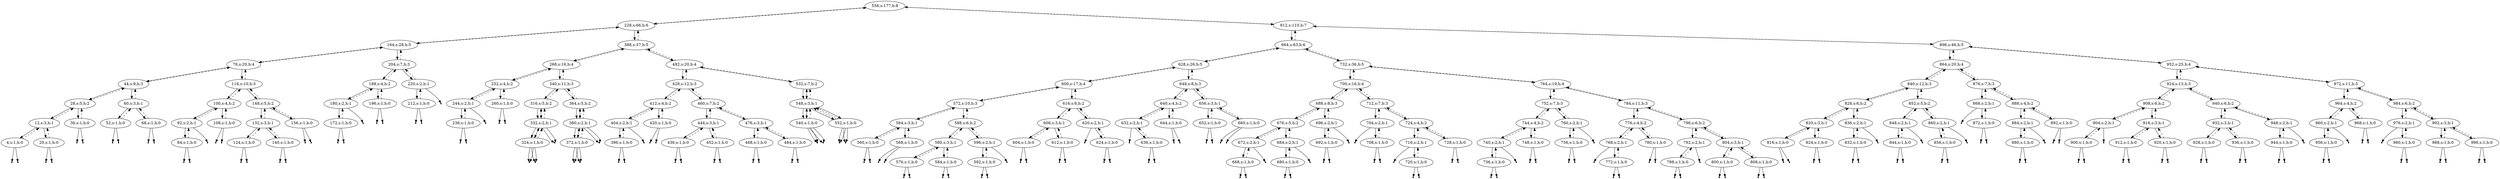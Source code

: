 digraph Blahblah{
{rank = same ; "556"};
nulll4 [shape=point];
4 -> nulll4;
4[label="4,s:1,h:0"];
4 -> 12[style=dashed];
nullr4 [shape=point];
4 -> nullr4;
12 -> 4;
12[label="12,s:3,h:1"];
12 -> 28[style=dashed];
nulll20 [shape=point];
20 -> nulll20;
20[label="20,s:1,h:0"];
20 -> 12[style=dashed];
nullr20 [shape=point];
20 -> nullr20;
12 -> 20;
28 -> 12;
28[label="28,s:5,h:2"];
28 -> 44[style=dashed];
nulll36 [shape=point];
36 -> nulll36;
36[label="36,s:1,h:0"];
36 -> 28[style=dashed];
nullr36 [shape=point];
36 -> nullr36;
28 -> 36;
44 -> 28;
44[label="44,s:9,h:3"];
44 -> 76[style=dashed];
nulll52 [shape=point];
52 -> nulll52;
52[label="52,s:1,h:0"];
52 -> 60[style=dashed];
nullr52 [shape=point];
52 -> nullr52;
60 -> 52;
60[label="60,s:3,h:1"];
60 -> 44[style=dashed];
nulll68 [shape=point];
68 -> nulll68;
68[label="68,s:1,h:0"];
68 -> 60[style=dashed];
nullr68 [shape=point];
68 -> nullr68;
60 -> 68;
44 -> 60;
76 -> 44;
76[label="76,s:20,h:4"];
76 -> 164[style=dashed];
nulll84 [shape=point];
84 -> nulll84;
84[label="84,s:1,h:0"];
84 -> 92[style=dashed];
nullr84 [shape=point];
84 -> nullr84;
92 -> 84;
92[label="92,s:2,h:1"];
92 -> 100[style=dashed];
nullr92 [shape=point];
92 -> nullr92;
100 -> 92;
100[label="100,s:4,h:2"];
100 -> 116[style=dashed];
nulll108 [shape=point];
108 -> nulll108;
108[label="108,s:1,h:0"];
108 -> 100[style=dashed];
nullr108 [shape=point];
108 -> nullr108;
100 -> 108;
116 -> 100;
116[label="116,s:10,h:3"];
116 -> 76[style=dashed];
nulll124 [shape=point];
124 -> nulll124;
124[label="124,s:1,h:0"];
124 -> 132[style=dashed];
nullr124 [shape=point];
124 -> nullr124;
132 -> 124;
132[label="132,s:3,h:1"];
132 -> 148[style=dashed];
nulll140 [shape=point];
140 -> nulll140;
140[label="140,s:1,h:0"];
140 -> 132[style=dashed];
nullr140 [shape=point];
140 -> nullr140;
132 -> 140;
148 -> 132;
148[label="148,s:5,h:2"];
148 -> 116[style=dashed];
nulll156 [shape=point];
156 -> nulll156;
156[label="156,s:1,h:0"];
156 -> 148[style=dashed];
nullr156 [shape=point];
156 -> nullr156;
148 -> 156;
116 -> 148;
76 -> 116;
164 -> 76;
164[label="164,s:28,h:5"];
164 -> 228[style=dashed];
nulll172 [shape=point];
172 -> nulll172;
172[label="172,s:1,h:0"];
172 -> 180[style=dashed];
nullr172 [shape=point];
172 -> nullr172;
180 -> 172;
180[label="180,s:2,h:1"];
180 -> 188[style=dashed];
nullr180 [shape=point];
180 -> nullr180;
188 -> 180;
188[label="188,s:4,h:2"];
188 -> 204[style=dashed];
nulll196 [shape=point];
196 -> nulll196;
196[label="196,s:1,h:0"];
196 -> 188[style=dashed];
nullr196 [shape=point];
196 -> nullr196;
188 -> 196;
204 -> 188;
204[label="204,s:7,h:3"];
204 -> 164[style=dashed];
nulll212 [shape=point];
212 -> nulll212;
212[label="212,s:1,h:0"];
212 -> 220[style=dashed];
nullr212 [shape=point];
212 -> nullr212;
220 -> 212;
220[label="220,s:2,h:1"];
220 -> 204[style=dashed];
nullr220 [shape=point];
220 -> nullr220;
204 -> 220;
164 -> 204;
228 -> 164;
228[label="228,s:66,h:6"];
228 -> 556[style=dashed];
nulll236 [shape=point];
236 -> nulll236;
236[label="236,s:1,h:0"];
236 -> 244[style=dashed];
nullr236 [shape=point];
236 -> nullr236;
244 -> 236;
244[label="244,s:2,h:1"];
244 -> 252[style=dashed];
nullr244 [shape=point];
244 -> nullr244;
252 -> 244;
252[label="252,s:4,h:2"];
252 -> 268[style=dashed];
nulll260 [shape=point];
260 -> nulll260;
260[label="260,s:1,h:0"];
260 -> 252[style=dashed];
nullr260 [shape=point];
260 -> nullr260;
252 -> 260;
268 -> 252;
268[label="268,s:16,h:4"];
268 -> 388[style=dashed];
nulll324 [shape=point];
324 -> nulll324;
324[label="324,s:1,h:0"];
324 -> 332[style=dashed];
nullr324 [shape=point];
324 -> nullr324;
332 -> 324;
332[label="332,s:2,h:1"];
332 -> 316[style=dashed];
nullr332 [shape=point];
332 -> nullr332;
316 -> 332;
316[label="316,s:5,h:2"];
316 -> 340[style=dashed];
nulll324 [shape=point];
324 -> nulll324;
324[label="324,s:1,h:0"];
324 -> 332[style=dashed];
nullr324 [shape=point];
324 -> nullr324;
332 -> 324;
332[label="332,s:2,h:1"];
332 -> 316[style=dashed];
nullr332 [shape=point];
332 -> nullr332;
316 -> 332;
340 -> 316;
340[label="340,s:11,h:3"];
340 -> 268[style=dashed];
nulll372 [shape=point];
372 -> nulll372;
372[label="372,s:1,h:0"];
372 -> 380[style=dashed];
nullr372 [shape=point];
372 -> nullr372;
380 -> 372;
380[label="380,s:2,h:1"];
380 -> 364[style=dashed];
nullr380 [shape=point];
380 -> nullr380;
364 -> 380;
364[label="364,s:5,h:2"];
364 -> 340[style=dashed];
nulll372 [shape=point];
372 -> nulll372;
372[label="372,s:1,h:0"];
372 -> 380[style=dashed];
nullr372 [shape=point];
372 -> nullr372;
380 -> 372;
380[label="380,s:2,h:1"];
380 -> 364[style=dashed];
nullr380 [shape=point];
380 -> nullr380;
364 -> 380;
340 -> 364;
268 -> 340;
388 -> 268;
388[label="388,s:37,h:5"];
388 -> 228[style=dashed];
nulll396 [shape=point];
396 -> nulll396;
396[label="396,s:1,h:0"];
396 -> 404[style=dashed];
nullr396 [shape=point];
396 -> nullr396;
404 -> 396;
404[label="404,s:2,h:1"];
404 -> 412[style=dashed];
nullr404 [shape=point];
404 -> nullr404;
412 -> 404;
412[label="412,s:4,h:2"];
412 -> 428[style=dashed];
nulll420 [shape=point];
420 -> nulll420;
420[label="420,s:1,h:0"];
420 -> 412[style=dashed];
nullr420 [shape=point];
420 -> nullr420;
412 -> 420;
428 -> 412;
428[label="428,s:12,h:3"];
428 -> 492[style=dashed];
nulll436 [shape=point];
436 -> nulll436;
436[label="436,s:1,h:0"];
436 -> 444[style=dashed];
nullr436 [shape=point];
436 -> nullr436;
444 -> 436;
444[label="444,s:3,h:1"];
444 -> 460[style=dashed];
nulll452 [shape=point];
452 -> nulll452;
452[label="452,s:1,h:0"];
452 -> 444[style=dashed];
nullr452 [shape=point];
452 -> nullr452;
444 -> 452;
460 -> 444;
460[label="460,s:7,h:2"];
460 -> 428[style=dashed];
nulll468 [shape=point];
468 -> nulll468;
468[label="468,s:1,h:0"];
468 -> 476[style=dashed];
nullr468 [shape=point];
468 -> nullr468;
476 -> 468;
476[label="476,s:3,h:1"];
476 -> 460[style=dashed];
nulll484 [shape=point];
484 -> nulll484;
484[label="484,s:1,h:0"];
484 -> 476[style=dashed];
nullr484 [shape=point];
484 -> nullr484;
476 -> 484;
460 -> 476;
428 -> 460;
492 -> 428;
492[label="492,s:20,h:4"];
492 -> 388[style=dashed];
nulll540 [shape=point];
540 -> nulll540;
540[label="540,s:1,h:0"];
540 -> 548[style=dashed];
nullr540 [shape=point];
540 -> nullr540;
548 -> 540;
548[label="548,s:3,h:1"];
548 -> 532[style=dashed];
nulll552 [shape=point];
552 -> nulll552;
552[label="552,s:1,h:0"];
552 -> 548[style=dashed];
nullr552 [shape=point];
552 -> nullr552;
548 -> 552;
532 -> 548;
532[label="532,s:7,h:2"];
532 -> 492[style=dashed];
nulll540 [shape=point];
540 -> nulll540;
540[label="540,s:1,h:0"];
540 -> 548[style=dashed];
nullr540 [shape=point];
540 -> nullr540;
548 -> 540;
548[label="548,s:3,h:1"];
548 -> 532[style=dashed];
nulll552 [shape=point];
552 -> nulll552;
552[label="552,s:1,h:0"];
552 -> 548[style=dashed];
nullr552 [shape=point];
552 -> nullr552;
548 -> 552;
532 -> 548;
492 -> 532;
388 -> 492;
228 -> 388;
556 -> 228;
556[label="556,s:177,h:8"];
nulll560 [shape=point];
560 -> nulll560;
560[label="560,s:1,h:0"];
560 -> 564[style=dashed];
nullr560 [shape=point];
560 -> nullr560;
564 -> 560;
564[label="564,s:3,h:1"];
564 -> 572[style=dashed];
nulll568 [shape=point];
568 -> nulll568;
568[label="568,s:1,h:0"];
568 -> 564[style=dashed];
nullr568 [shape=point];
568 -> nullr568;
564 -> 568;
572 -> 564;
572[label="572,s:10,h:3"];
572 -> 600[style=dashed];
nulll576 [shape=point];
576 -> nulll576;
576[label="576,s:1,h:0"];
576 -> 580[style=dashed];
nullr576 [shape=point];
576 -> nullr576;
580 -> 576;
580[label="580,s:3,h:1"];
580 -> 588[style=dashed];
nulll584 [shape=point];
584 -> nulll584;
584[label="584,s:1,h:0"];
584 -> 580[style=dashed];
nullr584 [shape=point];
584 -> nullr584;
580 -> 584;
588 -> 580;
588[label="588,s:6,h:2"];
588 -> 572[style=dashed];
nulll592 [shape=point];
592 -> nulll592;
592[label="592,s:1,h:0"];
592 -> 596[style=dashed];
nullr592 [shape=point];
592 -> nullr592;
596 -> 592;
596[label="596,s:2,h:1"];
596 -> 588[style=dashed];
nullr596 [shape=point];
596 -> nullr596;
588 -> 596;
572 -> 588;
600 -> 572;
600[label="600,s:17,h:4"];
600 -> 628[style=dashed];
nulll604 [shape=point];
604 -> nulll604;
604[label="604,s:1,h:0"];
604 -> 608[style=dashed];
nullr604 [shape=point];
604 -> nullr604;
608 -> 604;
608[label="608,s:3,h:1"];
608 -> 616[style=dashed];
nulll612 [shape=point];
612 -> nulll612;
612[label="612,s:1,h:0"];
612 -> 608[style=dashed];
nullr612 [shape=point];
612 -> nullr612;
608 -> 612;
616 -> 608;
616[label="616,s:6,h:2"];
616 -> 600[style=dashed];
nulll620 [shape=point];
620 -> nulll620;
620[label="620,s:2,h:1"];
620 -> 616[style=dashed];
nulll624 [shape=point];
624 -> nulll624;
624[label="624,s:1,h:0"];
624 -> 620[style=dashed];
nullr624 [shape=point];
624 -> nullr624;
620 -> 624;
616 -> 620;
600 -> 616;
628 -> 600;
628[label="628,s:26,h:5"];
628 -> 664[style=dashed];
nulll632 [shape=point];
632 -> nulll632;
632[label="632,s:2,h:1"];
632 -> 640[style=dashed];
nulll636 [shape=point];
636 -> nulll636;
636[label="636,s:1,h:0"];
636 -> 632[style=dashed];
nullr636 [shape=point];
636 -> nullr636;
632 -> 636;
640 -> 632;
640[label="640,s:4,h:2"];
640 -> 648[style=dashed];
nulll644 [shape=point];
644 -> nulll644;
644[label="644,s:1,h:0"];
644 -> 640[style=dashed];
nullr644 [shape=point];
644 -> nullr644;
640 -> 644;
648 -> 640;
648[label="648,s:8,h:3"];
648 -> 628[style=dashed];
nulll652 [shape=point];
652 -> nulll652;
652[label="652,s:1,h:0"];
652 -> 656[style=dashed];
nullr652 [shape=point];
652 -> nullr652;
656 -> 652;
656[label="656,s:3,h:1"];
656 -> 648[style=dashed];
nulll660 [shape=point];
660 -> nulll660;
660[label="660,s:1,h:0"];
660 -> 656[style=dashed];
nullr660 [shape=point];
660 -> nullr660;
656 -> 660;
648 -> 656;
628 -> 648;
664 -> 628;
664[label="664,s:63,h:6"];
664 -> 812[style=dashed];
nulll668 [shape=point];
668 -> nulll668;
668[label="668,s:1,h:0"];
668 -> 672[style=dashed];
nullr668 [shape=point];
668 -> nullr668;
672 -> 668;
672[label="672,s:2,h:1"];
672 -> 676[style=dashed];
nullr672 [shape=point];
672 -> nullr672;
676 -> 672;
676[label="676,s:5,h:2"];
676 -> 688[style=dashed];
nulll680 [shape=point];
680 -> nulll680;
680[label="680,s:1,h:0"];
680 -> 684[style=dashed];
nullr680 [shape=point];
680 -> nullr680;
684 -> 680;
684[label="684,s:2,h:1"];
684 -> 676[style=dashed];
nullr684 [shape=point];
684 -> nullr684;
676 -> 684;
688 -> 676;
688[label="688,s:8,h:3"];
688 -> 700[style=dashed];
nulll692 [shape=point];
692 -> nulll692;
692[label="692,s:1,h:0"];
692 -> 696[style=dashed];
nullr692 [shape=point];
692 -> nullr692;
696 -> 692;
696[label="696,s:2,h:1"];
696 -> 688[style=dashed];
nullr696 [shape=point];
696 -> nullr696;
688 -> 696;
700 -> 688;
700[label="700,s:16,h:4"];
700 -> 732[style=dashed];
nulll704 [shape=point];
704 -> nulll704;
704[label="704,s:2,h:1"];
704 -> 712[style=dashed];
nulll708 [shape=point];
708 -> nulll708;
708[label="708,s:1,h:0"];
708 -> 704[style=dashed];
nullr708 [shape=point];
708 -> nullr708;
704 -> 708;
712 -> 704;
712[label="712,s:7,h:3"];
712 -> 700[style=dashed];
nulll716 [shape=point];
716 -> nulll716;
716[label="716,s:2,h:1"];
716 -> 724[style=dashed];
nulll720 [shape=point];
720 -> nulll720;
720[label="720,s:1,h:0"];
720 -> 716[style=dashed];
nullr720 [shape=point];
720 -> nullr720;
716 -> 720;
724 -> 716;
724[label="724,s:4,h:2"];
724 -> 712[style=dashed];
nulll728 [shape=point];
728 -> nulll728;
728[label="728,s:1,h:0"];
728 -> 724[style=dashed];
nullr728 [shape=point];
728 -> nullr728;
724 -> 728;
712 -> 724;
700 -> 712;
732 -> 700;
732[label="732,s:36,h:5"];
732 -> 664[style=dashed];
nulll736 [shape=point];
736 -> nulll736;
736[label="736,s:1,h:0"];
736 -> 740[style=dashed];
nullr736 [shape=point];
736 -> nullr736;
740 -> 736;
740[label="740,s:2,h:1"];
740 -> 744[style=dashed];
nullr740 [shape=point];
740 -> nullr740;
744 -> 740;
744[label="744,s:4,h:2"];
744 -> 752[style=dashed];
nulll748 [shape=point];
748 -> nulll748;
748[label="748,s:1,h:0"];
748 -> 744[style=dashed];
nullr748 [shape=point];
748 -> nullr748;
744 -> 748;
752 -> 744;
752[label="752,s:7,h:3"];
752 -> 764[style=dashed];
nulll756 [shape=point];
756 -> nulll756;
756[label="756,s:1,h:0"];
756 -> 760[style=dashed];
nullr756 [shape=point];
756 -> nullr756;
760 -> 756;
760[label="760,s:2,h:1"];
760 -> 752[style=dashed];
nullr760 [shape=point];
760 -> nullr760;
752 -> 760;
764 -> 752;
764[label="764,s:19,h:4"];
764 -> 732[style=dashed];
nulll768 [shape=point];
768 -> nulll768;
768[label="768,s:2,h:1"];
768 -> 776[style=dashed];
nulll772 [shape=point];
772 -> nulll772;
772[label="772,s:1,h:0"];
772 -> 768[style=dashed];
nullr772 [shape=point];
772 -> nullr772;
768 -> 772;
776 -> 768;
776[label="776,s:4,h:2"];
776 -> 784[style=dashed];
nulll780 [shape=point];
780 -> nulll780;
780[label="780,s:1,h:0"];
780 -> 776[style=dashed];
nullr780 [shape=point];
780 -> nullr780;
776 -> 780;
784 -> 776;
784[label="784,s:11,h:3"];
784 -> 764[style=dashed];
nulll788 [shape=point];
788 -> nulll788;
788[label="788,s:1,h:0"];
788 -> 792[style=dashed];
nullr788 [shape=point];
788 -> nullr788;
792 -> 788;
792[label="792,s:2,h:1"];
792 -> 796[style=dashed];
nullr792 [shape=point];
792 -> nullr792;
796 -> 792;
796[label="796,s:6,h:2"];
796 -> 784[style=dashed];
nulll800 [shape=point];
800 -> nulll800;
800[label="800,s:1,h:0"];
800 -> 804[style=dashed];
nullr800 [shape=point];
800 -> nullr800;
804 -> 800;
804[label="804,s:3,h:1"];
804 -> 796[style=dashed];
nulll808 [shape=point];
808 -> nulll808;
808[label="808,s:1,h:0"];
808 -> 804[style=dashed];
nullr808 [shape=point];
808 -> nullr808;
804 -> 808;
796 -> 804;
784 -> 796;
764 -> 784;
732 -> 764;
664 -> 732;
812 -> 664;
812[label="812,s:110,h:7"];
812 -> 556[style=dashed];
nulll816 [shape=point];
816 -> nulll816;
816[label="816,s:1,h:0"];
816 -> 820[style=dashed];
nullr816 [shape=point];
816 -> nullr816;
820 -> 816;
820[label="820,s:3,h:1"];
820 -> 828[style=dashed];
nulll824 [shape=point];
824 -> nulll824;
824[label="824,s:1,h:0"];
824 -> 820[style=dashed];
nullr824 [shape=point];
824 -> nullr824;
820 -> 824;
828 -> 820;
828[label="828,s:6,h:2"];
828 -> 840[style=dashed];
nulll832 [shape=point];
832 -> nulll832;
832[label="832,s:1,h:0"];
832 -> 836[style=dashed];
nullr832 [shape=point];
832 -> nullr832;
836 -> 832;
836[label="836,s:2,h:1"];
836 -> 828[style=dashed];
nullr836 [shape=point];
836 -> nullr836;
828 -> 836;
840 -> 828;
840[label="840,s:12,h:3"];
840 -> 864[style=dashed];
nulll844 [shape=point];
844 -> nulll844;
844[label="844,s:1,h:0"];
844 -> 848[style=dashed];
nullr844 [shape=point];
844 -> nullr844;
848 -> 844;
848[label="848,s:2,h:1"];
848 -> 852[style=dashed];
nullr848 [shape=point];
848 -> nullr848;
852 -> 848;
852[label="852,s:5,h:2"];
852 -> 840[style=dashed];
nulll856 [shape=point];
856 -> nulll856;
856[label="856,s:1,h:0"];
856 -> 860[style=dashed];
nullr856 [shape=point];
856 -> nullr856;
860 -> 856;
860[label="860,s:2,h:1"];
860 -> 852[style=dashed];
nullr860 [shape=point];
860 -> nullr860;
852 -> 860;
840 -> 852;
864 -> 840;
864[label="864,s:20,h:4"];
864 -> 896[style=dashed];
nulll868 [shape=point];
868 -> nulll868;
868[label="868,s:2,h:1"];
868 -> 876[style=dashed];
nulll872 [shape=point];
872 -> nulll872;
872[label="872,s:1,h:0"];
872 -> 868[style=dashed];
nullr872 [shape=point];
872 -> nullr872;
868 -> 872;
876 -> 868;
876[label="876,s:7,h:3"];
876 -> 864[style=dashed];
nulll880 [shape=point];
880 -> nulll880;
880[label="880,s:1,h:0"];
880 -> 884[style=dashed];
nullr880 [shape=point];
880 -> nullr880;
884 -> 880;
884[label="884,s:2,h:1"];
884 -> 888[style=dashed];
nullr884 [shape=point];
884 -> nullr884;
888 -> 884;
888[label="888,s:4,h:2"];
888 -> 876[style=dashed];
nulll892 [shape=point];
892 -> nulll892;
892[label="892,s:1,h:0"];
892 -> 888[style=dashed];
nullr892 [shape=point];
892 -> nullr892;
888 -> 892;
876 -> 888;
864 -> 876;
896 -> 864;
896[label="896,s:46,h:5"];
896 -> 812[style=dashed];
nulll900 [shape=point];
900 -> nulll900;
900[label="900,s:1,h:0"];
900 -> 904[style=dashed];
nullr900 [shape=point];
900 -> nullr900;
904 -> 900;
904[label="904,s:2,h:1"];
904 -> 908[style=dashed];
nullr904 [shape=point];
904 -> nullr904;
908 -> 904;
908[label="908,s:6,h:2"];
908 -> 924[style=dashed];
nulll912 [shape=point];
912 -> nulll912;
912[label="912,s:1,h:0"];
912 -> 916[style=dashed];
nullr912 [shape=point];
912 -> nullr912;
916 -> 912;
916[label="916,s:3,h:1"];
916 -> 908[style=dashed];
nulll920 [shape=point];
920 -> nulll920;
920[label="920,s:1,h:0"];
920 -> 916[style=dashed];
nullr920 [shape=point];
920 -> nullr920;
916 -> 920;
908 -> 916;
924 -> 908;
924[label="924,s:13,h:3"];
924 -> 952[style=dashed];
nulll928 [shape=point];
928 -> nulll928;
928[label="928,s:1,h:0"];
928 -> 932[style=dashed];
nullr928 [shape=point];
928 -> nullr928;
932 -> 928;
932[label="932,s:3,h:1"];
932 -> 940[style=dashed];
nulll936 [shape=point];
936 -> nulll936;
936[label="936,s:1,h:0"];
936 -> 932[style=dashed];
nullr936 [shape=point];
936 -> nullr936;
932 -> 936;
940 -> 932;
940[label="940,s:6,h:2"];
940 -> 924[style=dashed];
nulll944 [shape=point];
944 -> nulll944;
944[label="944,s:1,h:0"];
944 -> 948[style=dashed];
nullr944 [shape=point];
944 -> nullr944;
948 -> 944;
948[label="948,s:2,h:1"];
948 -> 940[style=dashed];
nullr948 [shape=point];
948 -> nullr948;
940 -> 948;
924 -> 940;
952 -> 924;
952[label="952,s:25,h:4"];
952 -> 896[style=dashed];
nulll956 [shape=point];
956 -> nulll956;
956[label="956,s:1,h:0"];
956 -> 960[style=dashed];
nullr956 [shape=point];
956 -> nullr956;
960 -> 956;
960[label="960,s:2,h:1"];
960 -> 964[style=dashed];
nullr960 [shape=point];
960 -> nullr960;
964 -> 960;
964[label="964,s:4,h:2"];
964 -> 972[style=dashed];
nulll968 [shape=point];
968 -> nulll968;
968[label="968,s:1,h:0"];
968 -> 964[style=dashed];
nullr968 [shape=point];
968 -> nullr968;
964 -> 968;
972 -> 964;
972[label="972,s:11,h:3"];
972 -> 952[style=dashed];
nulll976 [shape=point];
976 -> nulll976;
976[label="976,s:2,h:1"];
976 -> 984[style=dashed];
nulll980 [shape=point];
980 -> nulll980;
980[label="980,s:1,h:0"];
980 -> 976[style=dashed];
nullr980 [shape=point];
980 -> nullr980;
976 -> 980;
984 -> 976;
984[label="984,s:6,h:2"];
984 -> 972[style=dashed];
nulll988 [shape=point];
988 -> nulll988;
988[label="988,s:1,h:0"];
988 -> 992[style=dashed];
nullr988 [shape=point];
988 -> nullr988;
992 -> 988;
992[label="992,s:3,h:1"];
992 -> 984[style=dashed];
nulll996 [shape=point];
996 -> nulll996;
996[label="996,s:1,h:0"];
996 -> 992[style=dashed];
nullr996 [shape=point];
996 -> nullr996;
992 -> 996;
984 -> 992;
972 -> 984;
952 -> 972;
896 -> 952;
812 -> 896;
556 -> 812;
}